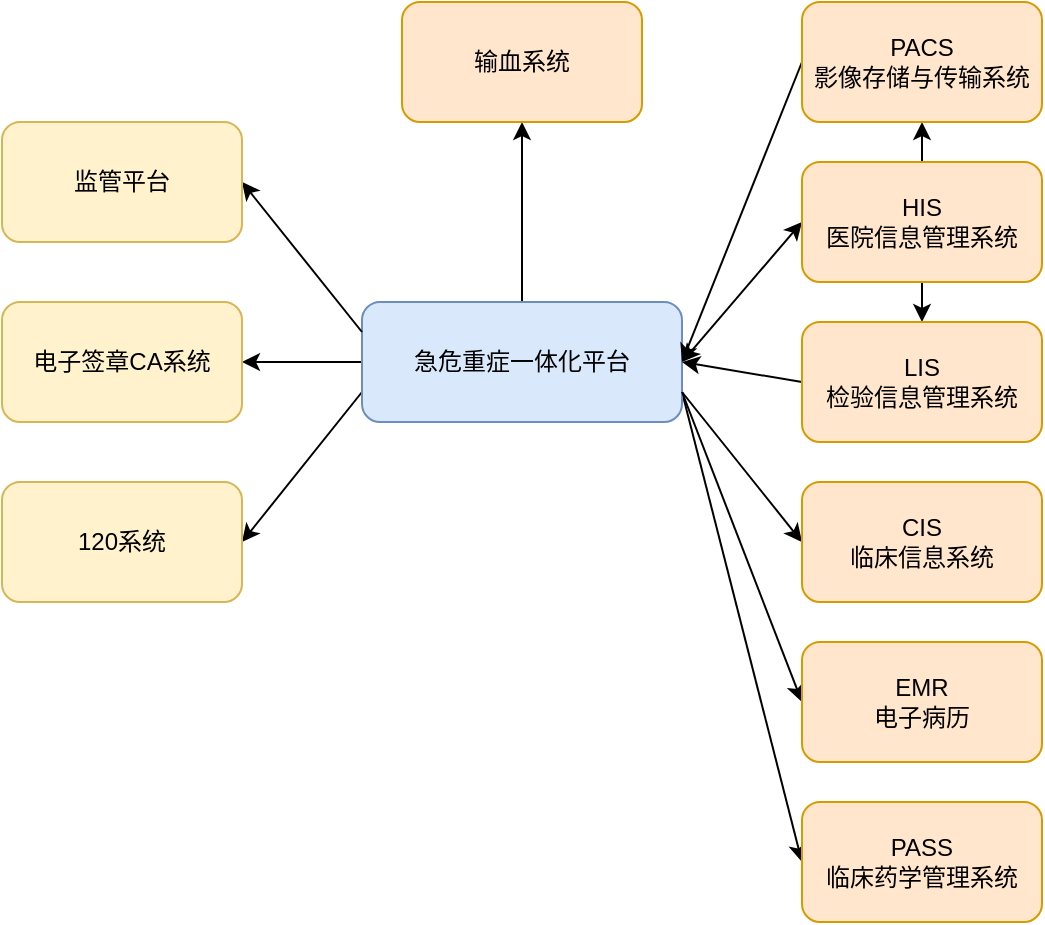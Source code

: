 <mxfile version="15.7.3" type="device" pages="8"><diagram id="HRxDIMkDpzyOW6KIWuat" name="系统边界"><mxGraphModel dx="1038" dy="641" grid="1" gridSize="10" guides="1" tooltips="1" connect="1" arrows="1" fold="1" page="1" pageScale="1" pageWidth="827" pageHeight="1169" math="0" shadow="0"><root><mxCell id="0"/><mxCell id="1" parent="0"/><mxCell id="4" value="" style="edgeStyle=none;html=1;startArrow=classic;startFill=1;entryX=0;entryY=0.5;entryDx=0;entryDy=0;" parent="1" target="3" edge="1"><mxGeometry relative="1" as="geometry"><mxPoint x="380" y="220" as="sourcePoint"/></mxGeometry></mxCell><mxCell id="10" value="" style="edgeStyle=none;html=1;" parent="1" source="2" target="9" edge="1"><mxGeometry relative="1" as="geometry"/></mxCell><mxCell id="15" value="" style="edgeStyle=none;html=1;exitX=0;exitY=0.5;exitDx=0;exitDy=0;" parent="1" source="2" target="14" edge="1"><mxGeometry relative="1" as="geometry"/></mxCell><mxCell id="17" value="" style="edgeStyle=none;html=1;entryX=1;entryY=0.5;entryDx=0;entryDy=0;exitX=0;exitY=0.75;exitDx=0;exitDy=0;" parent="1" source="2" target="16" edge="1"><mxGeometry relative="1" as="geometry"/></mxCell><mxCell id="21" value="" style="edgeStyle=none;html=1;exitX=1;exitY=0.75;exitDx=0;exitDy=0;entryX=0;entryY=0.5;entryDx=0;entryDy=0;" parent="1" source="2" target="20" edge="1"><mxGeometry relative="1" as="geometry"/></mxCell><mxCell id="25" style="edgeStyle=none;html=1;exitX=1;exitY=0.75;exitDx=0;exitDy=0;entryX=0;entryY=0.5;entryDx=0;entryDy=0;startArrow=none;startFill=0;" parent="1" source="2" target="24" edge="1"><mxGeometry relative="1" as="geometry"/></mxCell><mxCell id="2" value="急危重症一体化平台" style="rounded=1;whiteSpace=wrap;html=1;fillColor=#dae8fc;strokeColor=#6c8ebf;" parent="1" vertex="1"><mxGeometry x="220" y="190" width="160" height="60" as="geometry"/></mxCell><mxCell id="6" value="" style="edgeStyle=none;html=1;" parent="1" source="3" target="5" edge="1"><mxGeometry relative="1" as="geometry"/></mxCell><mxCell id="8" value="" style="edgeStyle=none;html=1;" parent="1" source="3" target="7" edge="1"><mxGeometry relative="1" as="geometry"/></mxCell><mxCell id="3" value="HIS&lt;br&gt;医院信息管理系统" style="rounded=1;whiteSpace=wrap;html=1;fillColor=#ffe6cc;strokeColor=#d79b00;" parent="1" vertex="1"><mxGeometry x="440" y="120" width="120" height="60" as="geometry"/></mxCell><mxCell id="13" value="" style="edgeStyle=none;html=1;entryX=1;entryY=0.5;entryDx=0;entryDy=0;exitX=0;exitY=0.5;exitDx=0;exitDy=0;" parent="1" source="5" target="2" edge="1"><mxGeometry relative="1" as="geometry"/></mxCell><mxCell id="5" value="LIS&lt;br&gt;检验信息管理系统" style="rounded=1;whiteSpace=wrap;html=1;fillColor=#ffe6cc;strokeColor=#d79b00;" parent="1" vertex="1"><mxGeometry x="440" y="200" width="120" height="60" as="geometry"/></mxCell><mxCell id="11" value="" style="edgeStyle=none;html=1;exitX=0;exitY=0.5;exitDx=0;exitDy=0;entryX=1;entryY=0.5;entryDx=0;entryDy=0;" parent="1" source="7" target="2" edge="1"><mxGeometry relative="1" as="geometry"><mxPoint x="360" y="190" as="targetPoint"/></mxGeometry></mxCell><mxCell id="7" value="PACS&lt;br&gt;影像存储与传输系统" style="rounded=1;whiteSpace=wrap;html=1;fillColor=#ffe6cc;strokeColor=#d79b00;" parent="1" vertex="1"><mxGeometry x="440" y="40" width="120" height="60" as="geometry"/></mxCell><mxCell id="9" value="输血系统" style="rounded=1;whiteSpace=wrap;html=1;fillColor=#ffe6cc;strokeColor=#d79b00;" parent="1" vertex="1"><mxGeometry x="240" y="40" width="120" height="60" as="geometry"/></mxCell><mxCell id="19" value="" style="edgeStyle=none;html=1;exitX=0;exitY=0.25;exitDx=0;exitDy=0;entryX=1;entryY=0.5;entryDx=0;entryDy=0;" parent="1" source="2" target="18" edge="1"><mxGeometry relative="1" as="geometry"/></mxCell><mxCell id="14" value="电子签章CA系统" style="rounded=1;whiteSpace=wrap;html=1;fillColor=#fff2cc;strokeColor=#d6b656;" parent="1" vertex="1"><mxGeometry x="40" y="190" width="120" height="60" as="geometry"/></mxCell><mxCell id="16" value="120系统" style="rounded=1;whiteSpace=wrap;html=1;fillColor=#fff2cc;strokeColor=#d6b656;" parent="1" vertex="1"><mxGeometry x="40" y="280" width="120" height="60" as="geometry"/></mxCell><mxCell id="18" value="监管平台" style="rounded=1;whiteSpace=wrap;html=1;fillColor=#fff2cc;strokeColor=#d6b656;" parent="1" vertex="1"><mxGeometry x="40" y="100" width="120" height="60" as="geometry"/></mxCell><mxCell id="23" value="" style="edgeStyle=none;html=1;exitX=1;exitY=0.75;exitDx=0;exitDy=0;entryX=0;entryY=0.5;entryDx=0;entryDy=0;" parent="1" source="2" target="22" edge="1"><mxGeometry relative="1" as="geometry"/></mxCell><mxCell id="20" value="CIS&lt;br&gt;临床信息系统" style="rounded=1;whiteSpace=wrap;html=1;fillColor=#ffe6cc;strokeColor=#d79b00;" parent="1" vertex="1"><mxGeometry x="440" y="280" width="120" height="60" as="geometry"/></mxCell><mxCell id="22" value="EMR&lt;br&gt;电子病历" style="rounded=1;whiteSpace=wrap;html=1;fillColor=#ffe6cc;strokeColor=#d79b00;" parent="1" vertex="1"><mxGeometry x="440" y="360" width="120" height="60" as="geometry"/></mxCell><mxCell id="24" value="PASS&lt;br&gt;临床药学管理系统" style="rounded=1;whiteSpace=wrap;html=1;fillColor=#ffe6cc;strokeColor=#d79b00;" parent="1" vertex="1"><mxGeometry x="440" y="440" width="120" height="60" as="geometry"/></mxCell></root></mxGraphModel></diagram><diagram name="子系统" id="hW8H4vYVI8MzfAYNjURo"><mxGraphModel dx="1038" dy="641" grid="1" gridSize="10" guides="1" tooltips="1" connect="1" arrows="1" fold="1" page="1" pageScale="1" pageWidth="827" pageHeight="1169" math="0" shadow="0"><root><mxCell id="IKtM2AuSc7E6vgMBOgYS-0"/><mxCell id="IKtM2AuSc7E6vgMBOgYS-1" parent="IKtM2AuSc7E6vgMBOgYS-0"/><mxCell id="IKtM2AuSc7E6vgMBOgYS-2" value="" style="edgeStyle=none;html=1;" edge="1" parent="IKtM2AuSc7E6vgMBOgYS-1" source="IKtM2AuSc7E6vgMBOgYS-3" target="IKtM2AuSc7E6vgMBOgYS-7"><mxGeometry relative="1" as="geometry"/></mxCell><mxCell id="IKtM2AuSc7E6vgMBOgYS-3" value="院前急救系统" style="rounded=1;whiteSpace=wrap;html=1;fillColor=#dae8fc;strokeColor=#6c8ebf;" vertex="1" parent="IKtM2AuSc7E6vgMBOgYS-1"><mxGeometry x="40" y="160" width="120" height="60" as="geometry"/></mxCell><mxCell id="IKtM2AuSc7E6vgMBOgYS-4" value="" style="edgeStyle=none;html=1;" edge="1" parent="IKtM2AuSc7E6vgMBOgYS-1" source="IKtM2AuSc7E6vgMBOgYS-7" target="IKtM2AuSc7E6vgMBOgYS-8"><mxGeometry relative="1" as="geometry"/></mxCell><mxCell id="IKtM2AuSc7E6vgMBOgYS-5" value="" style="edgeStyle=none;html=1;" edge="1" parent="IKtM2AuSc7E6vgMBOgYS-1" source="IKtM2AuSc7E6vgMBOgYS-7" target="IKtM2AuSc7E6vgMBOgYS-10"><mxGeometry relative="1" as="geometry"/></mxCell><mxCell id="IKtM2AuSc7E6vgMBOgYS-6" value="" style="edgeStyle=none;html=1;" edge="1" parent="IKtM2AuSc7E6vgMBOgYS-1" source="IKtM2AuSc7E6vgMBOgYS-7" target="IKtM2AuSc7E6vgMBOgYS-11"><mxGeometry relative="1" as="geometry"/></mxCell><mxCell id="IKtM2AuSc7E6vgMBOgYS-7" value="急诊系统" style="rounded=1;whiteSpace=wrap;html=1;fillColor=#dae8fc;strokeColor=#6c8ebf;" vertex="1" parent="IKtM2AuSc7E6vgMBOgYS-1"><mxGeometry x="240" y="160" width="120" height="60" as="geometry"/></mxCell><mxCell id="IKtM2AuSc7E6vgMBOgYS-8" value="重症系统" style="rounded=1;whiteSpace=wrap;html=1;fillColor=#dae8fc;strokeColor=#6c8ebf;" vertex="1" parent="IKtM2AuSc7E6vgMBOgYS-1"><mxGeometry x="240" y="40" width="120" height="60" as="geometry"/></mxCell><mxCell id="IKtM2AuSc7E6vgMBOgYS-9" value="" style="edgeStyle=none;html=1;" edge="1" parent="IKtM2AuSc7E6vgMBOgYS-1" source="IKtM2AuSc7E6vgMBOgYS-10" target="IKtM2AuSc7E6vgMBOgYS-14"><mxGeometry relative="1" as="geometry"/></mxCell><mxCell id="IKtM2AuSc7E6vgMBOgYS-10" value="六大中心" style="rounded=1;whiteSpace=wrap;html=1;fillColor=#dae8fc;strokeColor=#6c8ebf;" vertex="1" parent="IKtM2AuSc7E6vgMBOgYS-1"><mxGeometry x="440" y="160" width="120" height="60" as="geometry"/></mxCell><mxCell id="IKtM2AuSc7E6vgMBOgYS-11" value="手麻系统" style="rounded=1;whiteSpace=wrap;html=1;fillColor=#dae8fc;strokeColor=#6c8ebf;" vertex="1" parent="IKtM2AuSc7E6vgMBOgYS-1"><mxGeometry x="240" y="280" width="120" height="60" as="geometry"/></mxCell><mxCell id="IKtM2AuSc7E6vgMBOgYS-12" value="" style="edgeStyle=none;html=1;exitX=1;exitY=0.5;exitDx=0;exitDy=0;entryX=0;entryY=0.5;entryDx=0;entryDy=0;" edge="1" parent="IKtM2AuSc7E6vgMBOgYS-1" source="IKtM2AuSc7E6vgMBOgYS-10" target="IKtM2AuSc7E6vgMBOgYS-16"><mxGeometry relative="1" as="geometry"/></mxCell><mxCell id="IKtM2AuSc7E6vgMBOgYS-13" value="" style="edgeStyle=none;html=1;exitX=1;exitY=0.5;exitDx=0;exitDy=0;exitPerimeter=0;entryX=0;entryY=0.5;entryDx=0;entryDy=0;" edge="1" parent="IKtM2AuSc7E6vgMBOgYS-1" source="IKtM2AuSc7E6vgMBOgYS-10" target="IKtM2AuSc7E6vgMBOgYS-18"><mxGeometry relative="1" as="geometry"/></mxCell><mxCell id="IKtM2AuSc7E6vgMBOgYS-14" value="创伤中心" style="rounded=1;whiteSpace=wrap;html=1;fillColor=#f5f5f5;strokeColor=#666666;fontColor=#333333;" vertex="1" parent="IKtM2AuSc7E6vgMBOgYS-1"><mxGeometry x="640" y="160" width="120" height="60" as="geometry"/></mxCell><mxCell id="IKtM2AuSc7E6vgMBOgYS-15" value="" style="edgeStyle=none;html=1;exitX=1;exitY=0.5;exitDx=0;exitDy=0;entryX=0;entryY=0.5;entryDx=0;entryDy=0;" edge="1" parent="IKtM2AuSc7E6vgMBOgYS-1" source="IKtM2AuSc7E6vgMBOgYS-10" target="IKtM2AuSc7E6vgMBOgYS-21"><mxGeometry relative="1" as="geometry"/></mxCell><mxCell id="IKtM2AuSc7E6vgMBOgYS-16" value="胸痛中心" style="rounded=1;whiteSpace=wrap;html=1;fillColor=#f5f5f5;strokeColor=#666666;fontColor=#333333;" vertex="1" parent="IKtM2AuSc7E6vgMBOgYS-1"><mxGeometry x="640" y="80" width="120" height="60" as="geometry"/></mxCell><mxCell id="IKtM2AuSc7E6vgMBOgYS-17" value="" style="edgeStyle=none;html=1;entryX=0;entryY=0.5;entryDx=0;entryDy=0;exitX=1;exitY=0.5;exitDx=0;exitDy=0;" edge="1" parent="IKtM2AuSc7E6vgMBOgYS-1" source="IKtM2AuSc7E6vgMBOgYS-10" target="IKtM2AuSc7E6vgMBOgYS-20"><mxGeometry relative="1" as="geometry"><mxPoint x="560" y="190" as="sourcePoint"/></mxGeometry></mxCell><mxCell id="IKtM2AuSc7E6vgMBOgYS-18" value="新生儿中心" style="rounded=1;whiteSpace=wrap;html=1;fillColor=#f5f5f5;strokeColor=#666666;fontColor=#333333;" vertex="1" parent="IKtM2AuSc7E6vgMBOgYS-1"><mxGeometry x="640" y="240" width="120" height="60" as="geometry"/></mxCell><mxCell id="IKtM2AuSc7E6vgMBOgYS-19" value="" style="edgeStyle=none;html=1;exitX=1;exitY=0.5;exitDx=0;exitDy=0;entryX=0;entryY=0.5;entryDx=0;entryDy=0;" edge="1" parent="IKtM2AuSc7E6vgMBOgYS-1" source="IKtM2AuSc7E6vgMBOgYS-10" target="IKtM2AuSc7E6vgMBOgYS-22"><mxGeometry relative="1" as="geometry"/></mxCell><mxCell id="IKtM2AuSc7E6vgMBOgYS-20" value="孕产妇中心" style="rounded=1;whiteSpace=wrap;html=1;fillColor=#f5f5f5;strokeColor=#666666;fontColor=#333333;" vertex="1" parent="IKtM2AuSc7E6vgMBOgYS-1"><mxGeometry x="640" y="320" width="120" height="60" as="geometry"/></mxCell><mxCell id="IKtM2AuSc7E6vgMBOgYS-21" value="卒中中心" style="rounded=1;whiteSpace=wrap;html=1;fillColor=#f5f5f5;strokeColor=#666666;fontColor=#333333;" vertex="1" parent="IKtM2AuSc7E6vgMBOgYS-1"><mxGeometry x="640" width="120" height="60" as="geometry"/></mxCell><mxCell id="IKtM2AuSc7E6vgMBOgYS-22" value="中毒中心" style="rounded=1;whiteSpace=wrap;html=1;fillColor=#f5f5f5;strokeColor=#666666;fontColor=#333333;" vertex="1" parent="IKtM2AuSc7E6vgMBOgYS-1"><mxGeometry x="640" y="400" width="120" height="60" as="geometry"/></mxCell></root></mxGraphModel></diagram><diagram id="lrKO2KF5eIMsj7ixuBxw" name="逻辑视图"><mxGraphModel dx="1038" dy="641" grid="1" gridSize="10" guides="1" tooltips="1" connect="1" arrows="1" fold="1" page="1" pageScale="1" pageWidth="827" pageHeight="1169" math="0" shadow="0"><root><mxCell id="mJZ7ywcRHqSweNoY1rja-0"/><mxCell id="mJZ7ywcRHqSweNoY1rja-1" parent="mJZ7ywcRHqSweNoY1rja-0"/><mxCell id="mJZ7ywcRHqSweNoY1rja-3" value="院前急救系统" style="rounded=0;whiteSpace=wrap;html=1;fillColor=#f5f5f5;verticalAlign=top;strokeColor=#666666;fontColor=#333333;" parent="mJZ7ywcRHqSweNoY1rja-1" vertex="1"><mxGeometry y="40" width="1100" height="440" as="geometry"/></mxCell><mxCell id="y_Q5lud0NJnBbsKZ-zZZ-12" value="急救指挥中心" style="rounded=0;whiteSpace=wrap;html=1;strokeColor=#82b366;fillColor=#d5e8d4;verticalAlign=top;" parent="mJZ7ywcRHqSweNoY1rja-1" vertex="1"><mxGeometry x="20" y="80" width="120" height="390" as="geometry"/></mxCell><mxCell id="mJZ7ywcRHqSweNoY1rja-7" value="急诊系统" style="rounded=0;whiteSpace=wrap;html=1;fillColor=#f5f5f5;strokeColor=#666666;verticalAlign=top;fontColor=#333333;" parent="mJZ7ywcRHqSweNoY1rja-1" vertex="1"><mxGeometry y="520" width="1100" height="500" as="geometry"/></mxCell><mxCell id="mJZ7ywcRHqSweNoY1rja-8" value="重症系统" style="rounded=0;whiteSpace=wrap;html=1;fillColor=#f5f5f5;strokeColor=#666666;verticalAlign=top;fontColor=#333333;" parent="mJZ7ywcRHqSweNoY1rja-1" vertex="1"><mxGeometry y="1080" width="1100" height="520" as="geometry"/></mxCell><mxCell id="mJZ7ywcRHqSweNoY1rja-10" value="六大中心" style="rounded=0;whiteSpace=wrap;html=1;fillColor=#f5f5f5;strokeColor=#666666;verticalAlign=top;fontColor=#333333;" parent="mJZ7ywcRHqSweNoY1rja-1" vertex="1"><mxGeometry x="1400" y="1680" width="180" height="520" as="geometry"/></mxCell><mxCell id="mJZ7ywcRHqSweNoY1rja-11" value="手麻系统" style="rounded=0;whiteSpace=wrap;html=1;fillColor=#f5f5f5;strokeColor=#666666;verticalAlign=top;fontColor=#333333;" parent="mJZ7ywcRHqSweNoY1rja-1" vertex="1"><mxGeometry x="1160" y="1680" width="160" height="520" as="geometry"/></mxCell><mxCell id="y_Q5lud0NJnBbsKZ-zZZ-0" value="指挥地图" style="rounded=1;whiteSpace=wrap;html=1;verticalAlign=middle;" parent="mJZ7ywcRHqSweNoY1rja-1" vertex="1"><mxGeometry x="40" y="110" width="80" height="40" as="geometry"/></mxCell><mxCell id="y_Q5lud0NJnBbsKZ-zZZ-1" value="急救任务" style="rounded=1;whiteSpace=wrap;html=1;verticalAlign=middle;" parent="mJZ7ywcRHqSweNoY1rja-1" vertex="1"><mxGeometry x="40" y="170" width="80" height="40" as="geometry"/></mxCell><mxCell id="y_Q5lud0NJnBbsKZ-zZZ-3" value="急救车辆" style="rounded=1;whiteSpace=wrap;html=1;verticalAlign=middle;" parent="mJZ7ywcRHqSweNoY1rja-1" vertex="1"><mxGeometry x="40" y="230" width="80" height="40" as="geometry"/></mxCell><mxCell id="y_Q5lud0NJnBbsKZ-zZZ-5" value="视频监控" style="rounded=1;whiteSpace=wrap;html=1;verticalAlign=middle;" parent="mJZ7ywcRHqSweNoY1rja-1" vertex="1"><mxGeometry x="40" y="290" width="80" height="40" as="geometry"/></mxCell><mxCell id="y_Q5lud0NJnBbsKZ-zZZ-7" value="D2D监控" style="rounded=1;whiteSpace=wrap;html=1;verticalAlign=middle;" parent="mJZ7ywcRHqSweNoY1rja-1" vertex="1"><mxGeometry x="40" y="350" width="80" height="40" as="geometry"/></mxCell><mxCell id="y_Q5lud0NJnBbsKZ-zZZ-9" value="急救热力图" style="rounded=1;whiteSpace=wrap;html=1;verticalAlign=middle;" parent="mJZ7ywcRHqSweNoY1rja-1" vertex="1"><mxGeometry x="40" y="410" width="80" height="40" as="geometry"/></mxCell><mxCell id="y_Q5lud0NJnBbsKZ-zZZ-13" value="创伤中心" style="rounded=1;whiteSpace=wrap;html=1;" parent="mJZ7ywcRHqSweNoY1rja-1" vertex="1"><mxGeometry x="1430" y="1880" width="120" height="60" as="geometry"/></mxCell><mxCell id="y_Q5lud0NJnBbsKZ-zZZ-14" value="胸痛中心" style="rounded=1;whiteSpace=wrap;html=1;" parent="mJZ7ywcRHqSweNoY1rja-1" vertex="1"><mxGeometry x="1430" y="1800" width="120" height="60" as="geometry"/></mxCell><mxCell id="y_Q5lud0NJnBbsKZ-zZZ-15" value="新生儿中心" style="rounded=1;whiteSpace=wrap;html=1;" parent="mJZ7ywcRHqSweNoY1rja-1" vertex="1"><mxGeometry x="1430" y="1960" width="120" height="60" as="geometry"/></mxCell><mxCell id="y_Q5lud0NJnBbsKZ-zZZ-16" value="孕产妇中心" style="rounded=1;whiteSpace=wrap;html=1;" parent="mJZ7ywcRHqSweNoY1rja-1" vertex="1"><mxGeometry x="1430" y="2040" width="120" height="60" as="geometry"/></mxCell><mxCell id="y_Q5lud0NJnBbsKZ-zZZ-17" value="卒中中心" style="rounded=1;whiteSpace=wrap;html=1;" parent="mJZ7ywcRHqSweNoY1rja-1" vertex="1"><mxGeometry x="1430" y="1720" width="120" height="60" as="geometry"/></mxCell><mxCell id="y_Q5lud0NJnBbsKZ-zZZ-18" value="中毒中心" style="rounded=1;whiteSpace=wrap;html=1;" parent="mJZ7ywcRHqSweNoY1rja-1" vertex="1"><mxGeometry x="1430" y="2120" width="120" height="60" as="geometry"/></mxCell><mxCell id="y_Q5lud0NJnBbsKZ-zZZ-19" value="调度中心" style="rounded=0;whiteSpace=wrap;html=1;strokeColor=#82b366;fillColor=#d5e8d4;verticalAlign=top;" parent="mJZ7ywcRHqSweNoY1rja-1" vertex="1"><mxGeometry x="160" y="80" width="120" height="390" as="geometry"/></mxCell><mxCell id="y_Q5lud0NJnBbsKZ-zZZ-20" value="任务中心" style="rounded=1;whiteSpace=wrap;html=1;verticalAlign=middle;" parent="mJZ7ywcRHqSweNoY1rja-1" vertex="1"><mxGeometry x="180" y="110" width="80" height="40" as="geometry"/></mxCell><mxCell id="y_Q5lud0NJnBbsKZ-zZZ-21" value="急救调度" style="rounded=1;whiteSpace=wrap;html=1;verticalAlign=middle;" parent="mJZ7ywcRHqSweNoY1rja-1" vertex="1"><mxGeometry x="180" y="170" width="80" height="40" as="geometry"/></mxCell><mxCell id="y_Q5lud0NJnBbsKZ-zZZ-22" value="病历管理" style="rounded=1;whiteSpace=wrap;html=1;verticalAlign=middle;" parent="mJZ7ywcRHqSweNoY1rja-1" vertex="1"><mxGeometry x="180" y="230" width="80" height="40" as="geometry"/></mxCell><mxCell id="y_Q5lud0NJnBbsKZ-zZZ-23" value="车辆管理" style="rounded=1;whiteSpace=wrap;html=1;verticalAlign=middle;" parent="mJZ7ywcRHqSweNoY1rja-1" vertex="1"><mxGeometry x="180" y="290" width="80" height="40" as="geometry"/></mxCell><mxCell id="y_Q5lud0NJnBbsKZ-zZZ-26" value="急救医生站" style="rounded=0;whiteSpace=wrap;html=1;strokeColor=#82b366;fillColor=#d5e8d4;verticalAlign=top;" parent="mJZ7ywcRHqSweNoY1rja-1" vertex="1"><mxGeometry x="300" y="80" width="220" height="390" as="geometry"/></mxCell><mxCell id="y_Q5lud0NJnBbsKZ-zZZ-27" value="急救概览" style="rounded=1;whiteSpace=wrap;html=1;verticalAlign=middle;" parent="mJZ7ywcRHqSweNoY1rja-1" vertex="1"><mxGeometry x="320" y="110" width="80" height="40" as="geometry"/></mxCell><mxCell id="y_Q5lud0NJnBbsKZ-zZZ-28" value="预检分诊" style="rounded=1;whiteSpace=wrap;html=1;verticalAlign=middle;" parent="mJZ7ywcRHqSweNoY1rja-1" vertex="1"><mxGeometry x="320" y="170" width="80" height="40" as="geometry"/></mxCell><mxCell id="y_Q5lud0NJnBbsKZ-zZZ-29" value="急救病历" style="rounded=1;whiteSpace=wrap;html=1;verticalAlign=middle;" parent="mJZ7ywcRHqSweNoY1rja-1" vertex="1"><mxGeometry x="320" y="230" width="80" height="40" as="geometry"/></mxCell><mxCell id="y_Q5lud0NJnBbsKZ-zZZ-30" value="急救医嘱" style="rounded=1;whiteSpace=wrap;html=1;verticalAlign=middle;" parent="mJZ7ywcRHqSweNoY1rja-1" vertex="1"><mxGeometry x="320" y="290" width="80" height="40" as="geometry"/></mxCell><mxCell id="y_Q5lud0NJnBbsKZ-zZZ-31" value="&#10;&#10;&lt;span style=&quot;color: rgb(0, 0, 0); font-family: helvetica; font-size: 12px; font-style: normal; font-weight: 400; letter-spacing: normal; text-align: center; text-indent: 0px; text-transform: none; word-spacing: 0px; background-color: rgb(248, 249, 250); display: inline; float: none;&quot;&gt;生命体征&lt;/span&gt;&#10;&#10;" style="rounded=1;whiteSpace=wrap;html=1;verticalAlign=middle;" parent="mJZ7ywcRHqSweNoY1rja-1" vertex="1"><mxGeometry x="320" y="350" width="80" height="40" as="geometry"/></mxCell><mxCell id="y_Q5lud0NJnBbsKZ-zZZ-32" value="地图导航" style="rounded=1;whiteSpace=wrap;html=1;verticalAlign=middle;" parent="mJZ7ywcRHqSweNoY1rja-1" vertex="1"><mxGeometry x="420" y="110" width="80" height="40" as="geometry"/></mxCell><mxCell id="y_Q5lud0NJnBbsKZ-zZZ-33" value="图片/录像" style="rounded=1;whiteSpace=wrap;html=1;verticalAlign=middle;" parent="mJZ7ywcRHqSweNoY1rja-1" vertex="1"><mxGeometry x="420" y="170" width="80" height="40" as="geometry"/></mxCell><mxCell id="y_Q5lud0NJnBbsKZ-zZZ-34" value="患者360" style="rounded=1;whiteSpace=wrap;html=1;verticalAlign=middle;" parent="mJZ7ywcRHqSweNoY1rja-1" vertex="1"><mxGeometry x="420" y="350" width="80" height="40" as="geometry"/></mxCell><mxCell id="y_Q5lud0NJnBbsKZ-zZZ-35" value="车载录像" style="rounded=1;whiteSpace=wrap;html=1;verticalAlign=middle;" parent="mJZ7ywcRHqSweNoY1rja-1" vertex="1"><mxGeometry x="420" y="230" width="80" height="40" as="geometry"/></mxCell><mxCell id="y_Q5lud0NJnBbsKZ-zZZ-36" value="远程会诊" style="rounded=1;whiteSpace=wrap;html=1;verticalAlign=middle;" parent="mJZ7ywcRHqSweNoY1rja-1" vertex="1"><mxGeometry x="420" y="290" width="80" height="40" as="geometry"/></mxCell><mxCell id="y_Q5lud0NJnBbsKZ-zZZ-37" value="急救护士站" style="rounded=0;whiteSpace=wrap;html=1;strokeColor=#82b366;fillColor=#d5e8d4;verticalAlign=top;" parent="mJZ7ywcRHqSweNoY1rja-1" vertex="1"><mxGeometry x="540" y="80" width="120" height="390" as="geometry"/></mxCell><mxCell id="y_Q5lud0NJnBbsKZ-zZZ-38" value="急救监控" style="rounded=1;whiteSpace=wrap;html=1;verticalAlign=middle;" parent="mJZ7ywcRHqSweNoY1rja-1" vertex="1"><mxGeometry x="560" y="110" width="80" height="40" as="geometry"/></mxCell><mxCell id="y_Q5lud0NJnBbsKZ-zZZ-39" value="急救概览" style="rounded=1;whiteSpace=wrap;html=1;verticalAlign=middle;" parent="mJZ7ywcRHqSweNoY1rja-1" vertex="1"><mxGeometry x="560" y="170" width="80" height="40" as="geometry"/></mxCell><mxCell id="y_Q5lud0NJnBbsKZ-zZZ-40" value="预检分诊" style="rounded=1;whiteSpace=wrap;html=1;verticalAlign=middle;" parent="mJZ7ywcRHqSweNoY1rja-1" vertex="1"><mxGeometry x="560" y="230" width="80" height="40" as="geometry"/></mxCell><mxCell id="y_Q5lud0NJnBbsKZ-zZZ-41" value="医嘱执行" style="rounded=1;whiteSpace=wrap;html=1;verticalAlign=middle;" parent="mJZ7ywcRHqSweNoY1rja-1" vertex="1"><mxGeometry x="560" y="290" width="80" height="40" as="geometry"/></mxCell><mxCell id="y_Q5lud0NJnBbsKZ-zZZ-42" value="护理记录" style="rounded=1;whiteSpace=wrap;html=1;verticalAlign=middle;" parent="mJZ7ywcRHqSweNoY1rja-1" vertex="1"><mxGeometry x="560" y="350" width="80" height="40" as="geometry"/></mxCell><mxCell id="y_Q5lud0NJnBbsKZ-zZZ-45" value="患者360" style="rounded=1;whiteSpace=wrap;html=1;verticalAlign=middle;" parent="mJZ7ywcRHqSweNoY1rja-1" vertex="1"><mxGeometry x="560" y="410" width="80" height="40" as="geometry"/></mxCell><mxCell id="y_Q5lud0NJnBbsKZ-zZZ-48" value="急救文书" style="rounded=1;whiteSpace=wrap;html=1;verticalAlign=middle;" parent="mJZ7ywcRHqSweNoY1rja-1" vertex="1"><mxGeometry x="320" y="410" width="80" height="40" as="geometry"/></mxCell><mxCell id="y_Q5lud0NJnBbsKZ-zZZ-49" value="病案检索" style="rounded=0;whiteSpace=wrap;html=1;strokeColor=#82b366;fillColor=#d5e8d4;verticalAlign=top;" parent="mJZ7ywcRHqSweNoY1rja-1" vertex="1"><mxGeometry x="680" y="80" width="120" height="390" as="geometry"/></mxCell><mxCell id="y_Q5lud0NJnBbsKZ-zZZ-50" value="体征检索" style="rounded=1;whiteSpace=wrap;html=1;verticalAlign=middle;" parent="mJZ7ywcRHqSweNoY1rja-1" vertex="1"><mxGeometry x="700" y="110" width="80" height="40" as="geometry"/></mxCell><mxCell id="y_Q5lud0NJnBbsKZ-zZZ-51" value="分诊记录" style="rounded=1;whiteSpace=wrap;html=1;verticalAlign=middle;" parent="mJZ7ywcRHqSweNoY1rja-1" vertex="1"><mxGeometry x="700" y="170" width="80" height="40" as="geometry"/></mxCell><mxCell id="y_Q5lud0NJnBbsKZ-zZZ-52" value="群伤记录" style="rounded=1;whiteSpace=wrap;html=1;verticalAlign=middle;" parent="mJZ7ywcRHqSweNoY1rja-1" vertex="1"><mxGeometry x="700" y="230" width="80" height="40" as="geometry"/></mxCell><mxCell id="y_Q5lud0NJnBbsKZ-zZZ-53" value="会诊记录" style="rounded=1;whiteSpace=wrap;html=1;verticalAlign=middle;" parent="mJZ7ywcRHqSweNoY1rja-1" vertex="1"><mxGeometry x="700" y="290" width="80" height="40" as="geometry"/></mxCell><mxCell id="y_Q5lud0NJnBbsKZ-zZZ-54" value="统计分析" style="rounded=0;whiteSpace=wrap;html=1;strokeColor=#82b366;fillColor=#d5e8d4;verticalAlign=top;" parent="mJZ7ywcRHqSweNoY1rja-1" vertex="1"><mxGeometry x="820" y="80" width="120" height="390" as="geometry"/></mxCell><mxCell id="y_Q5lud0NJnBbsKZ-zZZ-55" value="指控统计" style="rounded=1;whiteSpace=wrap;html=1;verticalAlign=middle;" parent="mJZ7ywcRHqSweNoY1rja-1" vertex="1"><mxGeometry x="840" y="110" width="80" height="40" as="geometry"/></mxCell><mxCell id="y_Q5lud0NJnBbsKZ-zZZ-56" value="急救统计" style="rounded=1;whiteSpace=wrap;html=1;verticalAlign=middle;" parent="mJZ7ywcRHqSweNoY1rja-1" vertex="1"><mxGeometry x="840" y="170" width="80" height="40" as="geometry"/></mxCell><mxCell id="y_Q5lud0NJnBbsKZ-zZZ-57" value="专项统计" style="rounded=1;whiteSpace=wrap;html=1;verticalAlign=middle;" parent="mJZ7ywcRHqSweNoY1rja-1" vertex="1"><mxGeometry x="840" y="230" width="80" height="40" as="geometry"/></mxCell><mxCell id="y_Q5lud0NJnBbsKZ-zZZ-58" value="统计报表" style="rounded=1;whiteSpace=wrap;html=1;verticalAlign=middle;" parent="mJZ7ywcRHqSweNoY1rja-1" vertex="1"><mxGeometry x="840" y="290" width="80" height="40" as="geometry"/></mxCell><mxCell id="y_Q5lud0NJnBbsKZ-zZZ-59" value="急救排班" style="rounded=0;whiteSpace=wrap;html=1;strokeColor=#82b366;fillColor=#d5e8d4;verticalAlign=top;" parent="mJZ7ywcRHqSweNoY1rja-1" vertex="1"><mxGeometry x="960" y="80" width="120" height="390" as="geometry"/></mxCell><mxCell id="y_Q5lud0NJnBbsKZ-zZZ-60" value="医生排班" style="rounded=1;whiteSpace=wrap;html=1;verticalAlign=middle;" parent="mJZ7ywcRHqSweNoY1rja-1" vertex="1"><mxGeometry x="980" y="110" width="80" height="40" as="geometry"/></mxCell><mxCell id="y_Q5lud0NJnBbsKZ-zZZ-61" value="护士排班" style="rounded=1;whiteSpace=wrap;html=1;verticalAlign=middle;" parent="mJZ7ywcRHqSweNoY1rja-1" vertex="1"><mxGeometry x="980" y="170" width="80" height="40" as="geometry"/></mxCell><mxCell id="y_Q5lud0NJnBbsKZ-zZZ-62" value="司机排班" style="rounded=1;whiteSpace=wrap;html=1;verticalAlign=middle;" parent="mJZ7ywcRHqSweNoY1rja-1" vertex="1"><mxGeometry x="980" y="230" width="80" height="40" as="geometry"/></mxCell><mxCell id="y_Q5lud0NJnBbsKZ-zZZ-63" value="统计报表" style="rounded=1;whiteSpace=wrap;html=1;verticalAlign=middle;" parent="mJZ7ywcRHqSweNoY1rja-1" vertex="1"><mxGeometry x="980" y="290" width="80" height="40" as="geometry"/></mxCell><mxCell id="zaaU0Zs7jzWuIb3SFsTm-0" value="预检分诊" style="rounded=0;whiteSpace=wrap;html=1;strokeColor=#82b366;fillColor=#d5e8d4;verticalAlign=top;" parent="mJZ7ywcRHqSweNoY1rja-1" vertex="1"><mxGeometry x="20" y="560" width="120" height="450" as="geometry"/></mxCell><mxCell id="zaaU0Zs7jzWuIb3SFsTm-1" value="挂号列表" style="rounded=1;whiteSpace=wrap;html=1;verticalAlign=middle;" parent="mJZ7ywcRHqSweNoY1rja-1" vertex="1"><mxGeometry x="40" y="950" width="80" height="40" as="geometry"/></mxCell><mxCell id="zaaU0Zs7jzWuIb3SFsTm-2" value="新建分诊" style="rounded=1;whiteSpace=wrap;html=1;verticalAlign=middle;" parent="mJZ7ywcRHqSweNoY1rja-1" vertex="1"><mxGeometry x="40" y="590" width="80" height="40" as="geometry"/></mxCell><mxCell id="zaaU0Zs7jzWuIb3SFsTm-3" value="群伤事件" style="rounded=1;whiteSpace=wrap;html=1;verticalAlign=middle;" parent="mJZ7ywcRHqSweNoY1rja-1" vertex="1"><mxGeometry x="40" y="650" width="80" height="40" as="geometry"/></mxCell><mxCell id="zaaU0Zs7jzWuIb3SFsTm-4" value="分诊记录" style="rounded=1;whiteSpace=wrap;html=1;verticalAlign=middle;" parent="mJZ7ywcRHqSweNoY1rja-1" vertex="1"><mxGeometry x="40" y="710" width="80" height="40" as="geometry"/></mxCell><mxCell id="zaaU0Zs7jzWuIb3SFsTm-5" value="统计分析" style="rounded=1;whiteSpace=wrap;html=1;verticalAlign=middle;" parent="mJZ7ywcRHqSweNoY1rja-1" vertex="1"><mxGeometry x="40" y="770" width="80" height="40" as="geometry"/></mxCell><mxCell id="zaaU0Zs7jzWuIb3SFsTm-6" value="分诊报表" style="rounded=1;whiteSpace=wrap;html=1;verticalAlign=middle;" parent="mJZ7ywcRHqSweNoY1rja-1" vertex="1"><mxGeometry x="40" y="830" width="80" height="40" as="geometry"/></mxCell><mxCell id="zaaU0Zs7jzWuIb3SFsTm-7" value="急诊叫号" style="rounded=0;whiteSpace=wrap;html=1;strokeColor=#82b366;fillColor=#d5e8d4;verticalAlign=top;" parent="mJZ7ywcRHqSweNoY1rja-1" vertex="1"><mxGeometry x="160" y="560" width="120" height="270" as="geometry"/></mxCell><mxCell id="zaaU0Zs7jzWuIb3SFsTm-8" value="叫号中心" style="rounded=1;whiteSpace=wrap;html=1;verticalAlign=middle;" parent="mJZ7ywcRHqSweNoY1rja-1" vertex="1"><mxGeometry x="180" y="590" width="80" height="40" as="geometry"/></mxCell><mxCell id="zaaU0Zs7jzWuIb3SFsTm-9" value="医生排班" style="rounded=1;whiteSpace=wrap;html=1;verticalAlign=middle;" parent="mJZ7ywcRHqSweNoY1rja-1" vertex="1"><mxGeometry x="180" y="650" width="80" height="40" as="geometry"/></mxCell><mxCell id="zaaU0Zs7jzWuIb3SFsTm-10" value="叫号历史" style="rounded=1;whiteSpace=wrap;html=1;verticalAlign=middle;" parent="mJZ7ywcRHqSweNoY1rja-1" vertex="1"><mxGeometry x="180" y="710" width="80" height="40" as="geometry"/></mxCell><mxCell id="zaaU0Zs7jzWuIb3SFsTm-11" value="叫号大屏" style="rounded=1;whiteSpace=wrap;html=1;verticalAlign=middle;" parent="mJZ7ywcRHqSweNoY1rja-1" vertex="1"><mxGeometry x="180" y="770" width="80" height="40" as="geometry"/></mxCell><mxCell id="zaaU0Zs7jzWuIb3SFsTm-14" value="快速通道" style="rounded=1;whiteSpace=wrap;html=1;verticalAlign=middle;" parent="mJZ7ywcRHqSweNoY1rja-1" vertex="1"><mxGeometry x="40" y="890" width="80" height="40" as="geometry"/></mxCell><mxCell id="zaaU0Zs7jzWuIb3SFsTm-15" value="急诊诊疗" style="rounded=0;whiteSpace=wrap;html=1;strokeColor=#82b366;fillColor=#d5e8d4;verticalAlign=top;" parent="mJZ7ywcRHqSweNoY1rja-1" vertex="1"><mxGeometry x="300" y="560" width="120" height="270" as="geometry"/></mxCell><mxCell id="zaaU0Zs7jzWuIb3SFsTm-16" value="就诊区" style="rounded=1;whiteSpace=wrap;html=1;verticalAlign=middle;" parent="mJZ7ywcRHqSweNoY1rja-1" vertex="1"><mxGeometry x="320" y="590" width="80" height="40" as="geometry"/></mxCell><mxCell id="zaaU0Zs7jzWuIb3SFsTm-17" value="抢救区" style="rounded=1;whiteSpace=wrap;html=1;verticalAlign=middle;" parent="mJZ7ywcRHqSweNoY1rja-1" vertex="1"><mxGeometry x="320" y="650" width="80" height="40" as="geometry"/></mxCell><mxCell id="zaaU0Zs7jzWuIb3SFsTm-18" value="留观区" style="rounded=1;whiteSpace=wrap;html=1;verticalAlign=middle;" parent="mJZ7ywcRHqSweNoY1rja-1" vertex="1"><mxGeometry x="320" y="710" width="80" height="40" as="geometry"/></mxCell><mxCell id="zaaU0Zs7jzWuIb3SFsTm-19" value="历史就诊" style="rounded=1;whiteSpace=wrap;html=1;verticalAlign=middle;" parent="mJZ7ywcRHqSweNoY1rja-1" vertex="1"><mxGeometry x="320" y="770" width="80" height="40" as="geometry"/></mxCell><mxCell id="zaaU0Zs7jzWuIb3SFsTm-20" value="急诊医生站" style="rounded=0;whiteSpace=wrap;html=1;strokeColor=#82b366;fillColor=#d5e8d4;verticalAlign=top;" parent="mJZ7ywcRHqSweNoY1rja-1" vertex="1"><mxGeometry x="440" y="560" width="220" height="390" as="geometry"/></mxCell><mxCell id="zaaU0Zs7jzWuIb3SFsTm-21" value="患者信息" style="rounded=1;whiteSpace=wrap;html=1;verticalAlign=middle;" parent="mJZ7ywcRHqSweNoY1rja-1" vertex="1"><mxGeometry x="460" y="590" width="80" height="40" as="geometry"/></mxCell><mxCell id="zaaU0Zs7jzWuIb3SFsTm-22" value="诊断信息" style="rounded=1;whiteSpace=wrap;html=1;verticalAlign=middle;" parent="mJZ7ywcRHqSweNoY1rja-1" vertex="1"><mxGeometry x="460" y="650" width="80" height="40" as="geometry"/></mxCell><mxCell id="zaaU0Zs7jzWuIb3SFsTm-23" value="电子病历" style="rounded=1;whiteSpace=wrap;html=1;verticalAlign=middle;" parent="mJZ7ywcRHqSweNoY1rja-1" vertex="1"><mxGeometry x="460" y="710" width="80" height="40" as="geometry"/></mxCell><mxCell id="zaaU0Zs7jzWuIb3SFsTm-24" value="急诊医嘱" style="rounded=1;whiteSpace=wrap;html=1;verticalAlign=middle;" parent="mJZ7ywcRHqSweNoY1rja-1" vertex="1"><mxGeometry x="460" y="770" width="80" height="40" as="geometry"/></mxCell><mxCell id="zaaU0Zs7jzWuIb3SFsTm-25" value="手术申请" style="rounded=1;whiteSpace=wrap;html=1;verticalAlign=middle;" parent="mJZ7ywcRHqSweNoY1rja-1" vertex="1"><mxGeometry x="460" y="830" width="80" height="40" as="geometry"/></mxCell><mxCell id="zaaU0Zs7jzWuIb3SFsTm-26" value="会诊管理" style="rounded=1;whiteSpace=wrap;html=1;verticalAlign=middle;" parent="mJZ7ywcRHqSweNoY1rja-1" vertex="1"><mxGeometry x="560" y="590" width="80" height="40" as="geometry"/></mxCell><mxCell id="zaaU0Zs7jzWuIb3SFsTm-27" value="全景视图" style="rounded=1;whiteSpace=wrap;html=1;verticalAlign=middle;" parent="mJZ7ywcRHqSweNoY1rja-1" vertex="1"><mxGeometry x="560" y="650" width="80" height="40" as="geometry"/></mxCell><mxCell id="zaaU0Zs7jzWuIb3SFsTm-28" value="流转" style="rounded=1;whiteSpace=wrap;html=1;verticalAlign=middle;" parent="mJZ7ywcRHqSweNoY1rja-1" vertex="1"><mxGeometry x="560" y="830" width="80" height="40" as="geometry"/></mxCell><mxCell id="zaaU0Zs7jzWuIb3SFsTm-29" value="打印中心" style="rounded=1;whiteSpace=wrap;html=1;verticalAlign=middle;" parent="mJZ7ywcRHqSweNoY1rja-1" vertex="1"><mxGeometry x="560" y="710" width="80" height="40" as="geometry"/></mxCell><mxCell id="zaaU0Zs7jzWuIb3SFsTm-30" value="患者360" style="rounded=1;whiteSpace=wrap;html=1;verticalAlign=middle;" parent="mJZ7ywcRHqSweNoY1rja-1" vertex="1"><mxGeometry x="560" y="770" width="80" height="40" as="geometry"/></mxCell><mxCell id="zaaU0Zs7jzWuIb3SFsTm-31" value="用血申请" style="rounded=1;whiteSpace=wrap;html=1;verticalAlign=middle;" parent="mJZ7ywcRHqSweNoY1rja-1" vertex="1"><mxGeometry x="460" y="890" width="80" height="40" as="geometry"/></mxCell><mxCell id="zaaU0Zs7jzWuIb3SFsTm-32" value="出科" style="rounded=1;whiteSpace=wrap;html=1;verticalAlign=middle;" parent="mJZ7ywcRHqSweNoY1rja-1" vertex="1"><mxGeometry x="560" y="890" width="80" height="40" as="geometry"/></mxCell><mxCell id="n_TLzklMtKLnccVqFFHC-0" value="急诊护士站" style="rounded=0;whiteSpace=wrap;html=1;strokeColor=#82b366;fillColor=#d5e8d4;verticalAlign=top;" vertex="1" parent="mJZ7ywcRHqSweNoY1rja-1"><mxGeometry x="680" y="560" width="220" height="270" as="geometry"/></mxCell><mxCell id="n_TLzklMtKLnccVqFFHC-1" value="患者信息" style="rounded=1;whiteSpace=wrap;html=1;verticalAlign=middle;" vertex="1" parent="mJZ7ywcRHqSweNoY1rja-1"><mxGeometry x="700" y="590" width="80" height="40" as="geometry"/></mxCell><mxCell id="n_TLzklMtKLnccVqFFHC-2" value="诊断信息" style="rounded=1;whiteSpace=wrap;html=1;verticalAlign=middle;" vertex="1" parent="mJZ7ywcRHqSweNoY1rja-1"><mxGeometry x="700" y="650" width="80" height="40" as="geometry"/></mxCell><mxCell id="n_TLzklMtKLnccVqFFHC-3" value="电子病历" style="rounded=1;whiteSpace=wrap;html=1;verticalAlign=middle;" vertex="1" parent="mJZ7ywcRHqSweNoY1rja-1"><mxGeometry x="700" y="710" width="80" height="40" as="geometry"/></mxCell><mxCell id="n_TLzklMtKLnccVqFFHC-5" value="医嘱执行" style="rounded=1;whiteSpace=wrap;html=1;verticalAlign=middle;" vertex="1" parent="mJZ7ywcRHqSweNoY1rja-1"><mxGeometry x="700" y="770" width="80" height="40" as="geometry"/></mxCell><mxCell id="n_TLzklMtKLnccVqFFHC-6" value="护理记录单" style="rounded=1;whiteSpace=wrap;html=1;verticalAlign=middle;" vertex="1" parent="mJZ7ywcRHqSweNoY1rja-1"><mxGeometry x="800" y="590" width="80" height="40" as="geometry"/></mxCell><mxCell id="n_TLzklMtKLnccVqFFHC-7" value="文书管理" style="rounded=1;whiteSpace=wrap;html=1;verticalAlign=middle;" vertex="1" parent="mJZ7ywcRHqSweNoY1rja-1"><mxGeometry x="800" y="650" width="80" height="40" as="geometry"/></mxCell><mxCell id="n_TLzklMtKLnccVqFFHC-9" value="导管记录" style="rounded=1;whiteSpace=wrap;html=1;verticalAlign=middle;" vertex="1" parent="mJZ7ywcRHqSweNoY1rja-1"><mxGeometry x="800" y="710" width="80" height="40" as="geometry"/></mxCell><mxCell id="n_TLzklMtKLnccVqFFHC-13" value="交接班" style="rounded=0;whiteSpace=wrap;html=1;strokeColor=#82b366;fillColor=#d5e8d4;verticalAlign=top;" vertex="1" parent="mJZ7ywcRHqSweNoY1rja-1"><mxGeometry x="920" y="560" width="120" height="150" as="geometry"/></mxCell><mxCell id="n_TLzklMtKLnccVqFFHC-14" value="医生交接班" style="rounded=1;whiteSpace=wrap;html=1;verticalAlign=middle;" vertex="1" parent="mJZ7ywcRHqSweNoY1rja-1"><mxGeometry x="940" y="590" width="80" height="40" as="geometry"/></mxCell><mxCell id="n_TLzklMtKLnccVqFFHC-15" value="护士交接班" style="rounded=1;whiteSpace=wrap;html=1;verticalAlign=middle;" vertex="1" parent="mJZ7ywcRHqSweNoY1rja-1"><mxGeometry x="940" y="650" width="80" height="40" as="geometry"/></mxCell><mxCell id="n_TLzklMtKLnccVqFFHC-18" value="病房概览" style="rounded=0;whiteSpace=wrap;html=1;strokeColor=#82b366;fillColor=#d5e8d4;verticalAlign=top;" vertex="1" parent="mJZ7ywcRHqSweNoY1rja-1"><mxGeometry x="20" y="1120" width="120" height="270" as="geometry"/></mxCell><mxCell id="n_TLzklMtKLnccVqFFHC-20" value="床位总览" style="rounded=1;whiteSpace=wrap;html=1;verticalAlign=middle;" vertex="1" parent="mJZ7ywcRHqSweNoY1rja-1"><mxGeometry x="40" y="1150" width="80" height="40" as="geometry"/></mxCell><mxCell id="n_TLzklMtKLnccVqFFHC-21" value="紧急入科" style="rounded=1;whiteSpace=wrap;html=1;verticalAlign=middle;" vertex="1" parent="mJZ7ywcRHqSweNoY1rja-1"><mxGeometry x="40" y="1210" width="80" height="40" as="geometry"/></mxCell><mxCell id="n_TLzklMtKLnccVqFFHC-22" value="出科确认" style="rounded=1;whiteSpace=wrap;html=1;verticalAlign=middle;" vertex="1" parent="mJZ7ywcRHqSweNoY1rja-1"><mxGeometry x="40" y="1270" width="80" height="40" as="geometry"/></mxCell><mxCell id="n_TLzklMtKLnccVqFFHC-23" value="科室概览" style="rounded=1;whiteSpace=wrap;html=1;verticalAlign=middle;" vertex="1" parent="mJZ7ywcRHqSweNoY1rja-1"><mxGeometry x="40" y="1330" width="80" height="40" as="geometry"/></mxCell><mxCell id="-xlM6RSKc8IxnagdZp7L-0" value="病房概览" style="rounded=0;whiteSpace=wrap;html=1;strokeColor=#82b366;fillColor=#d5e8d4;verticalAlign=top;" vertex="1" parent="mJZ7ywcRHqSweNoY1rja-1"><mxGeometry x="160" y="1120" width="220" height="470" as="geometry"/></mxCell><mxCell id="-xlM6RSKc8IxnagdZp7L-1" value="护理概览" style="rounded=1;whiteSpace=wrap;html=1;verticalAlign=middle;" vertex="1" parent="mJZ7ywcRHqSweNoY1rja-1"><mxGeometry x="180" y="1150" width="80" height="40" as="geometry"/></mxCell><mxCell id="-xlM6RSKc8IxnagdZp7L-2" value="海泰360" style="rounded=1;whiteSpace=wrap;html=1;verticalAlign=middle;" vertex="1" parent="mJZ7ywcRHqSweNoY1rja-1"><mxGeometry x="280" y="1150" width="80" height="40" as="geometry"/></mxCell></root></mxGraphModel></diagram><diagram id="eLm5G_5sBrlECx5fH2fu" name="干系人"><mxGraphModel dx="1038" dy="641" grid="1" gridSize="10" guides="1" tooltips="1" connect="1" arrows="1" fold="1" page="1" pageScale="1" pageWidth="827" pageHeight="1169" math="0" shadow="0"><root><mxCell id="IRYiyxepj8-RsV9hgZZS-0"/><mxCell id="IRYiyxepj8-RsV9hgZZS-1" parent="IRYiyxepj8-RsV9hgZZS-0"/><mxCell id="IRYiyxepj8-RsV9hgZZS-2" value="患者" style="shape=umlActor;verticalLabelPosition=bottom;verticalAlign=top;html=1;outlineConnect=0;" parent="IRYiyxepj8-RsV9hgZZS-1" vertex="1"><mxGeometry x="40" y="80" width="30" height="60" as="geometry"/></mxCell><mxCell id="IRYiyxepj8-RsV9hgZZS-3" value="护士" style="shape=umlActor;verticalLabelPosition=bottom;verticalAlign=top;html=1;outlineConnect=0;" parent="IRYiyxepj8-RsV9hgZZS-1" vertex="1"><mxGeometry x="40" y="200" width="30" height="60" as="geometry"/></mxCell><mxCell id="IRYiyxepj8-RsV9hgZZS-4" value="医生" style="shape=umlActor;verticalLabelPosition=bottom;verticalAlign=top;html=1;outlineConnect=0;" parent="IRYiyxepj8-RsV9hgZZS-1" vertex="1"><mxGeometry x="40" y="320" width="30" height="60" as="geometry"/></mxCell><mxCell id="IRYiyxepj8-RsV9hgZZS-5" value="" style="edgeStyle=none;html=1;" parent="IRYiyxepj8-RsV9hgZZS-1" source="IRYiyxepj8-RsV9hgZZS-6" target="IRYiyxepj8-RsV9hgZZS-7" edge="1"><mxGeometry relative="1" as="geometry"><mxPoint x="30" y="70" as="targetPoint"/></mxGeometry></mxCell><mxCell id="IRYiyxepj8-RsV9hgZZS-6" value="司机" style="shape=umlActor;verticalLabelPosition=bottom;verticalAlign=top;html=1;outlineConnect=0;" parent="IRYiyxepj8-RsV9hgZZS-1" vertex="1"><mxGeometry x="320" y="40" width="30" height="60" as="geometry"/></mxCell><mxCell id="IRYiyxepj8-RsV9hgZZS-7" value="院前急救" style="rounded=1;whiteSpace=wrap;html=1;fillColor=#f5f5f5;strokeColor=#666666;fontColor=#333333;" parent="IRYiyxepj8-RsV9hgZZS-1" vertex="1"><mxGeometry x="120" y="40" width="120" height="60" as="geometry"/></mxCell><mxCell id="IRYiyxepj8-RsV9hgZZS-8" value="急诊" style="rounded=1;whiteSpace=wrap;html=1;fillColor=#f5f5f5;strokeColor=#666666;fontColor=#333333;" parent="IRYiyxepj8-RsV9hgZZS-1" vertex="1"><mxGeometry x="120" y="120" width="120" height="60" as="geometry"/></mxCell><mxCell id="IRYiyxepj8-RsV9hgZZS-9" value="重症" style="rounded=1;whiteSpace=wrap;html=1;fillColor=#f5f5f5;strokeColor=#666666;fontColor=#333333;" parent="IRYiyxepj8-RsV9hgZZS-1" vertex="1"><mxGeometry x="120" y="200" width="120" height="60" as="geometry"/></mxCell><mxCell id="IRYiyxepj8-RsV9hgZZS-10" value="手麻" style="rounded=1;whiteSpace=wrap;html=1;fillColor=#f5f5f5;strokeColor=#666666;fontColor=#333333;" parent="IRYiyxepj8-RsV9hgZZS-1" vertex="1"><mxGeometry x="120" y="280" width="120" height="60" as="geometry"/></mxCell><mxCell id="IRYiyxepj8-RsV9hgZZS-11" value="六大中心" style="rounded=1;whiteSpace=wrap;html=1;fillColor=#f5f5f5;strokeColor=#666666;fontColor=#333333;" parent="IRYiyxepj8-RsV9hgZZS-1" vertex="1"><mxGeometry x="120" y="360" width="120" height="60" as="geometry"/></mxCell><mxCell id="IRYiyxepj8-RsV9hgZZS-12" value="" style="shape=curlyBracket;whiteSpace=wrap;html=1;rounded=1;" parent="IRYiyxepj8-RsV9hgZZS-1" vertex="1"><mxGeometry x="90" y="60" width="20" height="340" as="geometry"/></mxCell></root></mxGraphModel></diagram><diagram id="rgLulMU5KRm8DTc7u4vf" name="场景视图-院前急救"><mxGraphModel dx="1038" dy="641" grid="1" gridSize="10" guides="1" tooltips="1" connect="1" arrows="1" fold="1" page="1" pageScale="1" pageWidth="827" pageHeight="1169" math="0" shadow="0"><root><mxCell id="I79g-RfkXq6eSZX7GLb7-0"/><mxCell id="I79g-RfkXq6eSZX7GLb7-1" parent="I79g-RfkXq6eSZX7GLb7-0"/><mxCell id="7cqJkaMXvOeWLL_eISro-0" value="院前急救" style="swimlane;" parent="I79g-RfkXq6eSZX7GLb7-1" vertex="1"><mxGeometry x="40" y="40" width="760" height="440" as="geometry"/></mxCell><mxCell id="7cqJkaMXvOeWLL_eISro-1" value="患者" style="shape=umlActor;verticalLabelPosition=bottom;verticalAlign=top;html=1;outlineConnect=0;" parent="7cqJkaMXvOeWLL_eISro-0" vertex="1"><mxGeometry x="20" y="40" width="30" height="60" as="geometry"/></mxCell><mxCell id="7cqJkaMXvOeWLL_eISro-2" value="司机" style="shape=umlActor;verticalLabelPosition=bottom;verticalAlign=top;html=1;outlineConnect=0;" parent="7cqJkaMXvOeWLL_eISro-0" vertex="1"><mxGeometry x="20" y="140" width="30" height="60" as="geometry"/></mxCell><mxCell id="7cqJkaMXvOeWLL_eISro-3" value="" style="edgeStyle=orthogonalEdgeStyle;rounded=0;orthogonalLoop=1;jettySize=auto;html=1;" parent="7cqJkaMXvOeWLL_eISro-0" source="7cqJkaMXvOeWLL_eISro-4" target="7cqJkaMXvOeWLL_eISro-15" edge="1"><mxGeometry relative="1" as="geometry"/></mxCell><mxCell id="7cqJkaMXvOeWLL_eISro-4" value="急救医生" style="shape=umlActor;verticalLabelPosition=bottom;verticalAlign=top;html=1;outlineConnect=0;" parent="7cqJkaMXvOeWLL_eISro-0" vertex="1"><mxGeometry x="20" y="240" width="30" height="60" as="geometry"/></mxCell><mxCell id="7cqJkaMXvOeWLL_eISro-5" value="" style="edgeStyle=orthogonalEdgeStyle;rounded=0;orthogonalLoop=1;jettySize=auto;html=1;" parent="7cqJkaMXvOeWLL_eISro-0" source="7cqJkaMXvOeWLL_eISro-6" target="7cqJkaMXvOeWLL_eISro-16" edge="1"><mxGeometry relative="1" as="geometry"/></mxCell><mxCell id="7cqJkaMXvOeWLL_eISro-6" value="急救护士" style="shape=umlActor;verticalLabelPosition=bottom;verticalAlign=top;html=1;outlineConnect=0;" parent="7cqJkaMXvOeWLL_eISro-0" vertex="1"><mxGeometry x="20" y="340" width="30" height="60" as="geometry"/></mxCell><mxCell id="7cqJkaMXvOeWLL_eISro-7" value="" style="edgeStyle=orthogonalEdgeStyle;rounded=0;orthogonalLoop=1;jettySize=auto;html=1;entryX=0;entryY=0.5;entryDx=0;entryDy=0;" parent="7cqJkaMXvOeWLL_eISro-0" source="7cqJkaMXvOeWLL_eISro-8" target="7cqJkaMXvOeWLL_eISro-12" edge="1"><mxGeometry relative="1" as="geometry"><mxPoint x="580" y="160" as="targetPoint"/></mxGeometry></mxCell><mxCell id="7cqJkaMXvOeWLL_eISro-8" value="急救车" style="rounded=1;whiteSpace=wrap;html=1;" parent="7cqJkaMXvOeWLL_eISro-0" vertex="1"><mxGeometry x="520" y="40" width="120" height="40" as="geometry"/></mxCell><mxCell id="7cqJkaMXvOeWLL_eISro-9" value="监护仪" style="rounded=1;whiteSpace=wrap;html=1;" parent="7cqJkaMXvOeWLL_eISro-0" vertex="1"><mxGeometry x="520" y="240" width="120" height="40" as="geometry"/></mxCell><mxCell id="7cqJkaMXvOeWLL_eISro-10" value="呼吸机" style="rounded=1;whiteSpace=wrap;html=1;" parent="7cqJkaMXvOeWLL_eISro-0" vertex="1"><mxGeometry x="520" y="300" width="120" height="40" as="geometry"/></mxCell><mxCell id="7cqJkaMXvOeWLL_eISro-11" value="心电图" style="rounded=1;whiteSpace=wrap;html=1;" parent="7cqJkaMXvOeWLL_eISro-0" vertex="1"><mxGeometry x="520" y="360" width="120" height="40" as="geometry"/></mxCell><mxCell id="7cqJkaMXvOeWLL_eISro-12" value="监控摄像头" style="rounded=1;whiteSpace=wrap;html=1;" parent="7cqJkaMXvOeWLL_eISro-0" vertex="1"><mxGeometry x="620" y="100" width="120" height="40" as="geometry"/></mxCell><mxCell id="7cqJkaMXvOeWLL_eISro-13" value="车辆监控" style="rounded=1;whiteSpace=wrap;html=1;" parent="7cqJkaMXvOeWLL_eISro-0" vertex="1"><mxGeometry x="620" y="160" width="120" height="40" as="geometry"/></mxCell><mxCell id="7cqJkaMXvOeWLL_eISro-14" value="" style="edgeStyle=orthogonalEdgeStyle;rounded=0;orthogonalLoop=1;jettySize=auto;html=1;entryX=0;entryY=0.5;entryDx=0;entryDy=0;" parent="7cqJkaMXvOeWLL_eISro-0" source="7cqJkaMXvOeWLL_eISro-8" target="7cqJkaMXvOeWLL_eISro-13" edge="1"><mxGeometry relative="1" as="geometry"><mxPoint x="580" y="160" as="targetPoint"/></mxGeometry></mxCell><mxCell id="7cqJkaMXvOeWLL_eISro-15" value="" style="ellipse;whiteSpace=wrap;html=1;verticalAlign=top;" parent="7cqJkaMXvOeWLL_eISro-0" vertex="1"><mxGeometry x="85" y="240" width="120" height="60" as="geometry"/></mxCell><mxCell id="7cqJkaMXvOeWLL_eISro-16" value="" style="ellipse;whiteSpace=wrap;html=1;verticalAlign=top;" parent="7cqJkaMXvOeWLL_eISro-0" vertex="1"><mxGeometry x="85" y="340" width="120" height="60" as="geometry"/></mxCell><mxCell id="7cqJkaMXvOeWLL_eISro-17" value="" style="ellipse;whiteSpace=wrap;html=1;verticalAlign=top;" parent="I79g-RfkXq6eSZX7GLb7-1" vertex="1"><mxGeometry x="125" y="180" width="120" height="60" as="geometry"/></mxCell><mxCell id="7cqJkaMXvOeWLL_eISro-18" value="" style="edgeStyle=orthogonalEdgeStyle;rounded=0;orthogonalLoop=1;jettySize=auto;html=1;" parent="I79g-RfkXq6eSZX7GLb7-1" source="7cqJkaMXvOeWLL_eISro-2" target="7cqJkaMXvOeWLL_eISro-17" edge="1"><mxGeometry relative="1" as="geometry"/></mxCell><mxCell id="7cqJkaMXvOeWLL_eISro-19" value="" style="ellipse;whiteSpace=wrap;html=1;verticalAlign=top;" parent="I79g-RfkXq6eSZX7GLb7-1" vertex="1"><mxGeometry x="125" y="80" width="120" height="60" as="geometry"/></mxCell><mxCell id="7cqJkaMXvOeWLL_eISro-20" value="" style="edgeStyle=orthogonalEdgeStyle;rounded=0;orthogonalLoop=1;jettySize=auto;html=1;" parent="I79g-RfkXq6eSZX7GLb7-1" source="7cqJkaMXvOeWLL_eISro-1" target="7cqJkaMXvOeWLL_eISro-19" edge="1"><mxGeometry relative="1" as="geometry"/></mxCell></root></mxGraphModel></diagram><diagram id="5ACBRbLmbVVQ3pKAo-lU" name="场景视图-预检分诊"><mxGraphModel dx="1038" dy="641" grid="1" gridSize="10" guides="1" tooltips="1" connect="1" arrows="1" fold="1" page="1" pageScale="1" pageWidth="827" pageHeight="1169" math="0" shadow="0"><root><mxCell id="tEGBQEy5Hcl9CNiaTdPe-0"/><mxCell id="tEGBQEy5Hcl9CNiaTdPe-1" parent="tEGBQEy5Hcl9CNiaTdPe-0"/><mxCell id="Rt-lsJuY7dKxsldfwtHE-0" value="预检分诊" style="swimlane;verticalAlign=middle;fillColor=#f5f5f5;strokeColor=#666666;fontColor=#333333;" parent="tEGBQEy5Hcl9CNiaTdPe-1" vertex="1"><mxGeometry x="40" y="40" width="1000" height="360" as="geometry"/></mxCell><mxCell id="Rt-lsJuY7dKxsldfwtHE-1" value="患者" style="shape=umlActor;verticalLabelPosition=bottom;verticalAlign=middle;html=1;outlineConnect=0;" parent="Rt-lsJuY7dKxsldfwtHE-0" vertex="1"><mxGeometry x="896" y="150" width="30" height="60" as="geometry"/></mxCell><mxCell id="Rt-lsJuY7dKxsldfwtHE-2" value="监护仪" style="rounded=1;whiteSpace=wrap;html=1;verticalAlign=middle;" parent="Rt-lsJuY7dKxsldfwtHE-0" vertex="1"><mxGeometry x="500" y="200" width="120" height="40" as="geometry"/></mxCell><mxCell id="Rt-lsJuY7dKxsldfwtHE-3" value="基础信息录入" style="ellipse;whiteSpace=wrap;html=1;verticalAlign=middle;" parent="Rt-lsJuY7dKxsldfwtHE-0" vertex="1"><mxGeometry x="306" y="40" width="120" height="40" as="geometry"/></mxCell><mxCell id="Rt-lsJuY7dKxsldfwtHE-4" value="生命体征获取" style="ellipse;whiteSpace=wrap;html=1;verticalAlign=middle;" parent="Rt-lsJuY7dKxsldfwtHE-0" vertex="1"><mxGeometry x="306" y="160" width="120" height="40" as="geometry"/></mxCell><mxCell id="Rt-lsJuY7dKxsldfwtHE-5" value="病人评分" style="ellipse;whiteSpace=wrap;html=1;verticalAlign=middle;" parent="Rt-lsJuY7dKxsldfwtHE-0" vertex="1"><mxGeometry x="306" y="220" width="120" height="40" as="geometry"/></mxCell><mxCell id="Rt-lsJuY7dKxsldfwtHE-6" value="分诊处置" style="ellipse;whiteSpace=wrap;html=1;" parent="Rt-lsJuY7dKxsldfwtHE-0" vertex="1"><mxGeometry x="306" y="280" width="120" height="40" as="geometry"/></mxCell><mxCell id="Rt-lsJuY7dKxsldfwtHE-7" value="主诉" style="ellipse;whiteSpace=wrap;html=1;" parent="Rt-lsJuY7dKxsldfwtHE-0" vertex="1"><mxGeometry x="306" y="100" width="120" height="40" as="geometry"/></mxCell><mxCell id="Rt-lsJuY7dKxsldfwtHE-8" value="Use" style="endArrow=open;endSize=12;dashed=1;html=1;rounded=0;verticalAlign=middle;exitX=1;exitY=0.5;exitDx=0;exitDy=0;entryX=0;entryY=0.5;entryDx=0;entryDy=0;" parent="Rt-lsJuY7dKxsldfwtHE-0" source="Rt-lsJuY7dKxsldfwtHE-4" target="Rt-lsJuY7dKxsldfwtHE-2" edge="1"><mxGeometry width="160" relative="1" as="geometry"><mxPoint x="476" y="90" as="sourcePoint"/><mxPoint x="636" y="90" as="targetPoint"/></mxGeometry></mxCell><mxCell id="Rt-lsJuY7dKxsldfwtHE-9" value="Impl" style="endArrow=block;dashed=1;endFill=0;endSize=12;html=1;rounded=0;verticalAlign=middle;entryX=1;entryY=0.5;entryDx=0;entryDy=0;" parent="Rt-lsJuY7dKxsldfwtHE-0" source="Rt-lsJuY7dKxsldfwtHE-1" target="Rt-lsJuY7dKxsldfwtHE-12" edge="1"><mxGeometry width="160" relative="1" as="geometry"><mxPoint x="476" y="90" as="sourcePoint"/><mxPoint x="636" y="90" as="targetPoint"/></mxGeometry></mxCell><mxCell id="Rt-lsJuY7dKxsldfwtHE-10" value="Use" style="endArrow=open;endSize=12;dashed=1;html=1;rounded=0;verticalAlign=middle;entryX=1;entryY=0.5;entryDx=0;entryDy=0;exitX=0;exitY=0.5;exitDx=0;exitDy=0;" parent="Rt-lsJuY7dKxsldfwtHE-0" source="Rt-lsJuY7dKxsldfwtHE-13" target="Rt-lsJuY7dKxsldfwtHE-2" edge="1"><mxGeometry width="160" relative="1" as="geometry"><mxPoint x="476" y="90" as="sourcePoint"/><mxPoint x="636" y="90" as="targetPoint"/></mxGeometry></mxCell><mxCell id="Rt-lsJuY7dKxsldfwtHE-11" value="Impl" style="endArrow=block;dashed=1;endFill=0;endSize=12;html=1;rounded=0;verticalAlign=middle;entryX=1;entryY=0.5;entryDx=0;entryDy=0;" parent="Rt-lsJuY7dKxsldfwtHE-0" source="Rt-lsJuY7dKxsldfwtHE-1" target="Rt-lsJuY7dKxsldfwtHE-13" edge="1"><mxGeometry width="160" relative="1" as="geometry"><mxPoint x="476" y="90" as="sourcePoint"/><mxPoint x="636" y="90" as="targetPoint"/></mxGeometry></mxCell><mxCell id="Rt-lsJuY7dKxsldfwtHE-12" value="主诉" style="ellipse;whiteSpace=wrap;html=1;" parent="Rt-lsJuY7dKxsldfwtHE-0" vertex="1"><mxGeometry x="706" y="100" width="120" height="40" as="geometry"/></mxCell><mxCell id="Rt-lsJuY7dKxsldfwtHE-13" value="生命体征" style="ellipse;whiteSpace=wrap;html=1;verticalAlign=middle;" parent="Rt-lsJuY7dKxsldfwtHE-0" vertex="1"><mxGeometry x="706" y="160" width="120" height="40" as="geometry"/></mxCell><mxCell id="Rt-lsJuY7dKxsldfwtHE-14" value="" style="endArrow=block;startArrow=block;endFill=1;startFill=1;html=1;rounded=0;verticalAlign=middle;entryX=0;entryY=0.5;entryDx=0;entryDy=0;exitX=1;exitY=0.5;exitDx=0;exitDy=0;" parent="Rt-lsJuY7dKxsldfwtHE-0" source="Rt-lsJuY7dKxsldfwtHE-7" target="Rt-lsJuY7dKxsldfwtHE-12" edge="1"><mxGeometry width="160" relative="1" as="geometry"><mxPoint x="476" y="90" as="sourcePoint"/><mxPoint x="636" y="90" as="targetPoint"/></mxGeometry></mxCell><mxCell id="Rt-lsJuY7dKxsldfwtHE-15" value="基础信息" style="ellipse;whiteSpace=wrap;html=1;verticalAlign=middle;" parent="Rt-lsJuY7dKxsldfwtHE-0" vertex="1"><mxGeometry x="706" y="40" width="120" height="40" as="geometry"/></mxCell><mxCell id="Rt-lsJuY7dKxsldfwtHE-16" value="Impl" style="endArrow=block;dashed=1;endFill=0;endSize=12;html=1;rounded=0;verticalAlign=middle;entryX=1;entryY=0.5;entryDx=0;entryDy=0;" parent="Rt-lsJuY7dKxsldfwtHE-0" source="Rt-lsJuY7dKxsldfwtHE-1" target="Rt-lsJuY7dKxsldfwtHE-15" edge="1"><mxGeometry width="160" relative="1" as="geometry"><mxPoint x="476" y="290" as="sourcePoint"/><mxPoint x="636" y="290" as="targetPoint"/></mxGeometry></mxCell><mxCell id="Rt-lsJuY7dKxsldfwtHE-17" value="" style="endArrow=block;startArrow=block;endFill=1;startFill=1;html=1;rounded=0;verticalAlign=middle;entryX=0;entryY=0.5;entryDx=0;entryDy=0;exitX=1;exitY=0.5;exitDx=0;exitDy=0;" parent="Rt-lsJuY7dKxsldfwtHE-0" source="Rt-lsJuY7dKxsldfwtHE-3" target="Rt-lsJuY7dKxsldfwtHE-15" edge="1"><mxGeometry width="160" relative="1" as="geometry"><mxPoint x="476" y="290" as="sourcePoint"/><mxPoint x="636" y="290" as="targetPoint"/></mxGeometry></mxCell><mxCell id="Rt-lsJuY7dKxsldfwtHE-18" value="" style="endArrow=block;startArrow=block;endFill=1;startFill=1;html=1;rounded=0;verticalAlign=middle;exitX=1;exitY=0.5;exitDx=0;exitDy=0;entryX=0;entryY=0.5;entryDx=0;entryDy=0;" parent="Rt-lsJuY7dKxsldfwtHE-0" source="Rt-lsJuY7dKxsldfwtHE-4" target="Rt-lsJuY7dKxsldfwtHE-13" edge="1"><mxGeometry width="160" relative="1" as="geometry"><mxPoint x="476" y="190" as="sourcePoint"/><mxPoint x="636" y="190" as="targetPoint"/></mxGeometry></mxCell><mxCell id="Rt-lsJuY7dKxsldfwtHE-19" value="" style="edgeStyle=none;rounded=0;orthogonalLoop=1;jettySize=auto;html=1;verticalAlign=middle;" parent="Rt-lsJuY7dKxsldfwtHE-0" source="Rt-lsJuY7dKxsldfwtHE-20" target="Rt-lsJuY7dKxsldfwtHE-21" edge="1"><mxGeometry relative="1" as="geometry"/></mxCell><mxCell id="Rt-lsJuY7dKxsldfwtHE-20" value="预检分诊" style="shape=umlActor;verticalLabelPosition=bottom;verticalAlign=top;html=1;outlineConnect=0;" parent="Rt-lsJuY7dKxsldfwtHE-0" vertex="1"><mxGeometry x="25" y="150" width="30" height="60" as="geometry"/></mxCell><mxCell id="Rt-lsJuY7dKxsldfwtHE-21" value="分诊" style="ellipse;whiteSpace=wrap;html=1;verticalAlign=middle;" parent="Rt-lsJuY7dKxsldfwtHE-0" vertex="1"><mxGeometry x="100" y="160" width="120" height="40" as="geometry"/></mxCell><mxCell id="Rt-lsJuY7dKxsldfwtHE-22" value="群伤事件" style="ellipse;whiteSpace=wrap;html=1;verticalAlign=middle;" parent="Rt-lsJuY7dKxsldfwtHE-0" vertex="1"><mxGeometry x="100" y="40" width="120" height="40" as="geometry"/></mxCell><mxCell id="Rt-lsJuY7dKxsldfwtHE-23" value="1" style="endArrow=open;html=1;endSize=12;startArrow=diamondThin;startSize=14;startFill=0;align=left;verticalAlign=bottom;rounded=0;entryX=0;entryY=0.5;entryDx=0;entryDy=0;exitX=1;exitY=0.5;exitDx=0;exitDy=0;" parent="Rt-lsJuY7dKxsldfwtHE-0" source="Rt-lsJuY7dKxsldfwtHE-21" target="Rt-lsJuY7dKxsldfwtHE-3" edge="1"><mxGeometry x="-1" y="3" relative="1" as="geometry"><mxPoint x="370" y="190" as="sourcePoint"/><mxPoint x="530" y="190" as="targetPoint"/></mxGeometry></mxCell><mxCell id="Rt-lsJuY7dKxsldfwtHE-24" value="1" style="endArrow=open;html=1;endSize=12;startArrow=diamondThin;startSize=14;startFill=0;align=left;verticalAlign=bottom;rounded=0;entryX=0;entryY=0.5;entryDx=0;entryDy=0;exitX=1;exitY=0.5;exitDx=0;exitDy=0;" parent="Rt-lsJuY7dKxsldfwtHE-0" source="Rt-lsJuY7dKxsldfwtHE-21" target="Rt-lsJuY7dKxsldfwtHE-6" edge="1"><mxGeometry x="-1" y="3" relative="1" as="geometry"><mxPoint x="260" y="220" as="sourcePoint"/><mxPoint x="346" y="100" as="targetPoint"/></mxGeometry></mxCell><mxCell id="Rt-lsJuY7dKxsldfwtHE-25" value="1" style="endArrow=open;html=1;endSize=12;startArrow=diamondThin;startSize=14;startFill=0;align=left;verticalAlign=bottom;rounded=0;entryX=0;entryY=0.5;entryDx=0;entryDy=0;exitX=1;exitY=0.5;exitDx=0;exitDy=0;" parent="Rt-lsJuY7dKxsldfwtHE-0" source="Rt-lsJuY7dKxsldfwtHE-21" target="Rt-lsJuY7dKxsldfwtHE-5" edge="1"><mxGeometry x="-1" y="3" relative="1" as="geometry"><mxPoint x="250" y="210" as="sourcePoint"/><mxPoint x="336" y="90" as="targetPoint"/></mxGeometry></mxCell><mxCell id="Rt-lsJuY7dKxsldfwtHE-26" value="1" style="endArrow=open;html=1;endSize=12;startArrow=diamondThin;startSize=14;startFill=0;align=left;verticalAlign=bottom;rounded=0;entryX=0;entryY=0.5;entryDx=0;entryDy=0;exitX=1;exitY=0.5;exitDx=0;exitDy=0;" parent="Rt-lsJuY7dKxsldfwtHE-0" source="Rt-lsJuY7dKxsldfwtHE-21" target="Rt-lsJuY7dKxsldfwtHE-4" edge="1"><mxGeometry x="-1" y="3" relative="1" as="geometry"><mxPoint x="240" y="200" as="sourcePoint"/><mxPoint x="326" y="80" as="targetPoint"/></mxGeometry></mxCell><mxCell id="Rt-lsJuY7dKxsldfwtHE-27" value="1" style="endArrow=open;html=1;endSize=12;startArrow=diamondThin;startSize=14;startFill=0;align=left;verticalAlign=bottom;rounded=0;entryX=0;entryY=0.5;entryDx=0;entryDy=0;exitX=1;exitY=0.5;exitDx=0;exitDy=0;" parent="Rt-lsJuY7dKxsldfwtHE-0" source="Rt-lsJuY7dKxsldfwtHE-21" target="Rt-lsJuY7dKxsldfwtHE-7" edge="1"><mxGeometry x="-1" y="3" relative="1" as="geometry"><mxPoint x="230" y="190" as="sourcePoint"/><mxPoint x="316" y="70" as="targetPoint"/></mxGeometry></mxCell><mxCell id="Rt-lsJuY7dKxsldfwtHE-28" value="Extends" style="endArrow=block;endSize=16;endFill=0;html=1;rounded=0;verticalAlign=middle;exitX=0.5;exitY=1;exitDx=0;exitDy=0;entryX=0.5;entryY=0;entryDx=0;entryDy=0;" parent="Rt-lsJuY7dKxsldfwtHE-0" source="Rt-lsJuY7dKxsldfwtHE-22" target="Rt-lsJuY7dKxsldfwtHE-21" edge="1"><mxGeometry width="160" relative="1" as="geometry"><mxPoint x="370" y="190" as="sourcePoint"/><mxPoint x="200" y="140" as="targetPoint"/></mxGeometry></mxCell><mxCell id="Rt-lsJuY7dKxsldfwtHE-29" value="快速通道" style="ellipse;whiteSpace=wrap;html=1;verticalAlign=middle;" parent="Rt-lsJuY7dKxsldfwtHE-0" vertex="1"><mxGeometry x="100" y="280" width="120" height="40" as="geometry"/></mxCell><mxCell id="Rt-lsJuY7dKxsldfwtHE-30" value="Extends" style="endArrow=block;endSize=16;endFill=0;html=1;rounded=0;verticalAlign=middle;exitX=0.5;exitY=0;exitDx=0;exitDy=0;entryX=0.5;entryY=1;entryDx=0;entryDy=0;" parent="Rt-lsJuY7dKxsldfwtHE-0" source="Rt-lsJuY7dKxsldfwtHE-29" target="Rt-lsJuY7dKxsldfwtHE-21" edge="1"><mxGeometry width="160" relative="1" as="geometry"><mxPoint x="370" y="190" as="sourcePoint"/><mxPoint x="530" y="190" as="targetPoint"/></mxGeometry></mxCell></root></mxGraphModel></diagram><diagram id="00hwhmF92PTE29DO1KRl" name="场景视图-急诊"><mxGraphModel dx="1038" dy="641" grid="1" gridSize="10" guides="1" tooltips="1" connect="1" arrows="1" fold="1" page="1" pageScale="1" pageWidth="827" pageHeight="1169" math="0" shadow="0"><root><mxCell id="1qfCZyTIyUDA9Loaf7Kg-0"/><mxCell id="1qfCZyTIyUDA9Loaf7Kg-1" parent="1qfCZyTIyUDA9Loaf7Kg-0"/><mxCell id="1qfCZyTIyUDA9Loaf7Kg-2" value="急诊" style="swimlane;" parent="1qfCZyTIyUDA9Loaf7Kg-1" vertex="1"><mxGeometry x="40" y="40" width="760" height="1080" as="geometry"/></mxCell><mxCell id="1qfCZyTIyUDA9Loaf7Kg-3" value="患者" style="shape=umlActor;verticalLabelPosition=bottom;verticalAlign=top;html=1;outlineConnect=0;" parent="1qfCZyTIyUDA9Loaf7Kg-2" vertex="1"><mxGeometry x="20" y="40" width="30" height="60" as="geometry"/></mxCell><mxCell id="1qfCZyTIyUDA9Loaf7Kg-4" value="司机" style="shape=umlActor;verticalLabelPosition=bottom;verticalAlign=top;html=1;outlineConnect=0;" parent="1qfCZyTIyUDA9Loaf7Kg-2" vertex="1"><mxGeometry x="20" y="140" width="30" height="60" as="geometry"/></mxCell><mxCell id="1qfCZyTIyUDA9Loaf7Kg-5" value="" style="edgeStyle=orthogonalEdgeStyle;rounded=0;orthogonalLoop=1;jettySize=auto;html=1;" parent="1qfCZyTIyUDA9Loaf7Kg-2" source="1qfCZyTIyUDA9Loaf7Kg-6" target="1qfCZyTIyUDA9Loaf7Kg-12" edge="1"><mxGeometry relative="1" as="geometry"/></mxCell><mxCell id="1qfCZyTIyUDA9Loaf7Kg-6" value="急救医生" style="shape=umlActor;verticalLabelPosition=bottom;verticalAlign=top;html=1;outlineConnect=0;" parent="1qfCZyTIyUDA9Loaf7Kg-2" vertex="1"><mxGeometry x="20" y="240" width="30" height="60" as="geometry"/></mxCell><mxCell id="1qfCZyTIyUDA9Loaf7Kg-7" value="" style="edgeStyle=orthogonalEdgeStyle;rounded=0;orthogonalLoop=1;jettySize=auto;html=1;" parent="1qfCZyTIyUDA9Loaf7Kg-2" source="1qfCZyTIyUDA9Loaf7Kg-8" target="1qfCZyTIyUDA9Loaf7Kg-13" edge="1"><mxGeometry relative="1" as="geometry"/></mxCell><mxCell id="1qfCZyTIyUDA9Loaf7Kg-8" value="急救护士" style="shape=umlActor;verticalLabelPosition=bottom;verticalAlign=top;html=1;outlineConnect=0;" parent="1qfCZyTIyUDA9Loaf7Kg-2" vertex="1"><mxGeometry x="20" y="340" width="30" height="60" as="geometry"/></mxCell><mxCell id="1qfCZyTIyUDA9Loaf7Kg-9" value="监护仪" style="rounded=1;whiteSpace=wrap;html=1;" parent="1qfCZyTIyUDA9Loaf7Kg-2" vertex="1"><mxGeometry x="560" y="80" width="120" height="40" as="geometry"/></mxCell><mxCell id="1qfCZyTIyUDA9Loaf7Kg-10" value="呼吸机" style="rounded=1;whiteSpace=wrap;html=1;" parent="1qfCZyTIyUDA9Loaf7Kg-2" vertex="1"><mxGeometry x="560" y="140" width="120" height="40" as="geometry"/></mxCell><mxCell id="1qfCZyTIyUDA9Loaf7Kg-11" value="心电图" style="rounded=1;whiteSpace=wrap;html=1;" parent="1qfCZyTIyUDA9Loaf7Kg-2" vertex="1"><mxGeometry x="560" y="200" width="120" height="40" as="geometry"/></mxCell><mxCell id="1qfCZyTIyUDA9Loaf7Kg-12" value="" style="ellipse;whiteSpace=wrap;html=1;verticalAlign=top;" parent="1qfCZyTIyUDA9Loaf7Kg-2" vertex="1"><mxGeometry x="85" y="240" width="120" height="60" as="geometry"/></mxCell><mxCell id="1qfCZyTIyUDA9Loaf7Kg-13" value="" style="ellipse;whiteSpace=wrap;html=1;verticalAlign=top;" parent="1qfCZyTIyUDA9Loaf7Kg-2" vertex="1"><mxGeometry x="85" y="340" width="120" height="60" as="geometry"/></mxCell><mxCell id="1qfCZyTIyUDA9Loaf7Kg-14" value="" style="ellipse;whiteSpace=wrap;html=1;verticalAlign=top;" parent="1qfCZyTIyUDA9Loaf7Kg-1" vertex="1"><mxGeometry x="125" y="180" width="120" height="60" as="geometry"/></mxCell><mxCell id="1qfCZyTIyUDA9Loaf7Kg-15" value="" style="edgeStyle=orthogonalEdgeStyle;rounded=0;orthogonalLoop=1;jettySize=auto;html=1;" parent="1qfCZyTIyUDA9Loaf7Kg-1" source="1qfCZyTIyUDA9Loaf7Kg-4" target="1qfCZyTIyUDA9Loaf7Kg-14" edge="1"><mxGeometry relative="1" as="geometry"/></mxCell><mxCell id="1qfCZyTIyUDA9Loaf7Kg-16" value="" style="ellipse;whiteSpace=wrap;html=1;verticalAlign=top;" parent="1qfCZyTIyUDA9Loaf7Kg-1" vertex="1"><mxGeometry x="125" y="80" width="120" height="60" as="geometry"/></mxCell><mxCell id="1qfCZyTIyUDA9Loaf7Kg-17" value="" style="edgeStyle=orthogonalEdgeStyle;rounded=0;orthogonalLoop=1;jettySize=auto;html=1;" parent="1qfCZyTIyUDA9Loaf7Kg-1" source="1qfCZyTIyUDA9Loaf7Kg-3" target="1qfCZyTIyUDA9Loaf7Kg-16" edge="1"><mxGeometry relative="1" as="geometry"/></mxCell></root></mxGraphModel></diagram><diagram id="FK75Iquy4uYwpeSICRiS" name="急危重症一体化-权限图"><mxGraphModel dx="1038" dy="641" grid="1" gridSize="10" guides="1" tooltips="1" connect="1" arrows="1" fold="1" page="1" pageScale="1" pageWidth="827" pageHeight="1169" math="0" shadow="0"><root><mxCell id="XKWiWk6brzW8QjrXeaqn-0"/><mxCell id="XKWiWk6brzW8QjrXeaqn-1" parent="XKWiWk6brzW8QjrXeaqn-0"/><mxCell id="XKWiWk6brzW8QjrXeaqn-17" value="权限结构" style="rounded=0;whiteSpace=wrap;html=1;align=center;verticalAlign=top;" parent="XKWiWk6brzW8QjrXeaqn-1" vertex="1"><mxGeometry width="820" height="320" as="geometry"/></mxCell><mxCell id="XKWiWk6brzW8QjrXeaqn-16" value="权限" style="rounded=0;whiteSpace=wrap;html=1;labelPosition=center;verticalLabelPosition=middle;align=center;verticalAlign=top;dashed=1;" parent="XKWiWk6brzW8QjrXeaqn-1" vertex="1"><mxGeometry x="400" y="40" width="380" height="240" as="geometry"/></mxCell><mxCell id="XKWiWk6brzW8QjrXeaqn-4" value="" style="edgeStyle=orthogonalEdgeStyle;rounded=0;orthogonalLoop=1;jettySize=auto;html=1;" parent="XKWiWk6brzW8QjrXeaqn-1" source="XKWiWk6brzW8QjrXeaqn-2" target="XKWiWk6brzW8QjrXeaqn-3" edge="1"><mxGeometry relative="1" as="geometry"/></mxCell><mxCell id="XKWiWk6brzW8QjrXeaqn-2" value="用户" style="rounded=0;whiteSpace=wrap;html=1;" parent="XKWiWk6brzW8QjrXeaqn-1" vertex="1"><mxGeometry x="40" y="120" width="120" height="60" as="geometry"/></mxCell><mxCell id="XKWiWk6brzW8QjrXeaqn-9" value="" style="edgeStyle=none;rounded=0;orthogonalLoop=1;jettySize=auto;html=1;entryX=0;entryY=0.5;entryDx=0;entryDy=0;exitX=1;exitY=0.5;exitDx=0;exitDy=0;" parent="XKWiWk6brzW8QjrXeaqn-1" source="XKWiWk6brzW8QjrXeaqn-3" target="XKWiWk6brzW8QjrXeaqn-5" edge="1"><mxGeometry relative="1" as="geometry"/></mxCell><mxCell id="XKWiWk6brzW8QjrXeaqn-11" value="" style="edgeStyle=none;rounded=0;orthogonalLoop=1;jettySize=auto;html=1;entryX=0;entryY=0.5;entryDx=0;entryDy=0;exitX=1;exitY=0.5;exitDx=0;exitDy=0;" parent="XKWiWk6brzW8QjrXeaqn-1" source="XKWiWk6brzW8QjrXeaqn-3" target="XKWiWk6brzW8QjrXeaqn-7" edge="1"><mxGeometry relative="1" as="geometry"/></mxCell><mxCell id="XKWiWk6brzW8QjrXeaqn-3" value="角色" style="rounded=0;whiteSpace=wrap;html=1;" parent="XKWiWk6brzW8QjrXeaqn-1" vertex="1"><mxGeometry x="240" y="120" width="120" height="60" as="geometry"/></mxCell><mxCell id="XKWiWk6brzW8QjrXeaqn-8" value="" style="edgeStyle=orthogonalEdgeStyle;rounded=0;orthogonalLoop=1;jettySize=auto;html=1;dashed=1;" parent="XKWiWk6brzW8QjrXeaqn-1" source="XKWiWk6brzW8QjrXeaqn-5" target="XKWiWk6brzW8QjrXeaqn-7" edge="1"><mxGeometry relative="1" as="geometry"/></mxCell><mxCell id="XKWiWk6brzW8QjrXeaqn-13" value="" style="edgeStyle=none;rounded=0;orthogonalLoop=1;jettySize=auto;html=1;dashed=1;" parent="XKWiWk6brzW8QjrXeaqn-1" source="XKWiWk6brzW8QjrXeaqn-5" target="XKWiWk6brzW8QjrXeaqn-12" edge="1"><mxGeometry relative="1" as="geometry"/></mxCell><mxCell id="XKWiWk6brzW8QjrXeaqn-5" value="菜单（url）" style="rounded=0;whiteSpace=wrap;html=1;" parent="XKWiWk6brzW8QjrXeaqn-1" vertex="1"><mxGeometry x="440" y="60" width="120" height="60" as="geometry"/></mxCell><mxCell id="XKWiWk6brzW8QjrXeaqn-15" value="" style="edgeStyle=none;rounded=0;orthogonalLoop=1;jettySize=auto;html=1;dashed=1;" parent="XKWiWk6brzW8QjrXeaqn-1" source="XKWiWk6brzW8QjrXeaqn-7" target="XKWiWk6brzW8QjrXeaqn-14" edge="1"><mxGeometry relative="1" as="geometry"/></mxCell><mxCell id="XKWiWk6brzW8QjrXeaqn-7" value="按钮（code）" style="rounded=0;whiteSpace=wrap;html=1;" parent="XKWiWk6brzW8QjrXeaqn-1" vertex="1"><mxGeometry x="440" y="200" width="120" height="60" as="geometry"/></mxCell><mxCell id="XKWiWk6brzW8QjrXeaqn-12" value="大功能模块权限" style="rounded=0;whiteSpace=wrap;html=1;" parent="XKWiWk6brzW8QjrXeaqn-1" vertex="1"><mxGeometry x="640" y="60" width="120" height="60" as="geometry"/></mxCell><mxCell id="XKWiWk6brzW8QjrXeaqn-14" value="模块内的操作权限" style="rounded=0;whiteSpace=wrap;html=1;" parent="XKWiWk6brzW8QjrXeaqn-1" vertex="1"><mxGeometry x="640" y="200" width="120" height="60" as="geometry"/></mxCell><mxCell id="XKWiWk6brzW8QjrXeaqn-18" value="" style="rounded=0;whiteSpace=wrap;html=1;align=center;verticalAlign=top;" parent="XKWiWk6brzW8QjrXeaqn-1" vertex="1"><mxGeometry x="70" y="460" width="120" height="60" as="geometry"/></mxCell></root></mxGraphModel></diagram></mxfile>